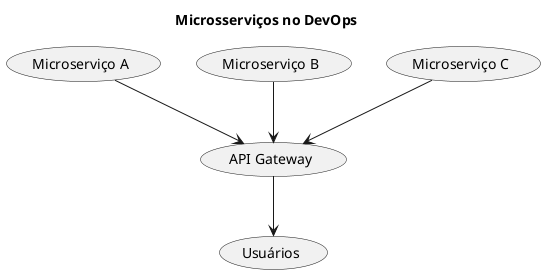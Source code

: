 @startuml
title Microsserviços no DevOps
(Microserviço A) --> (API Gateway)
(Microserviço B) --> (API Gateway)
(Microserviço C) --> (API Gateway)
(API Gateway) --> (Usuários)
@enduml
